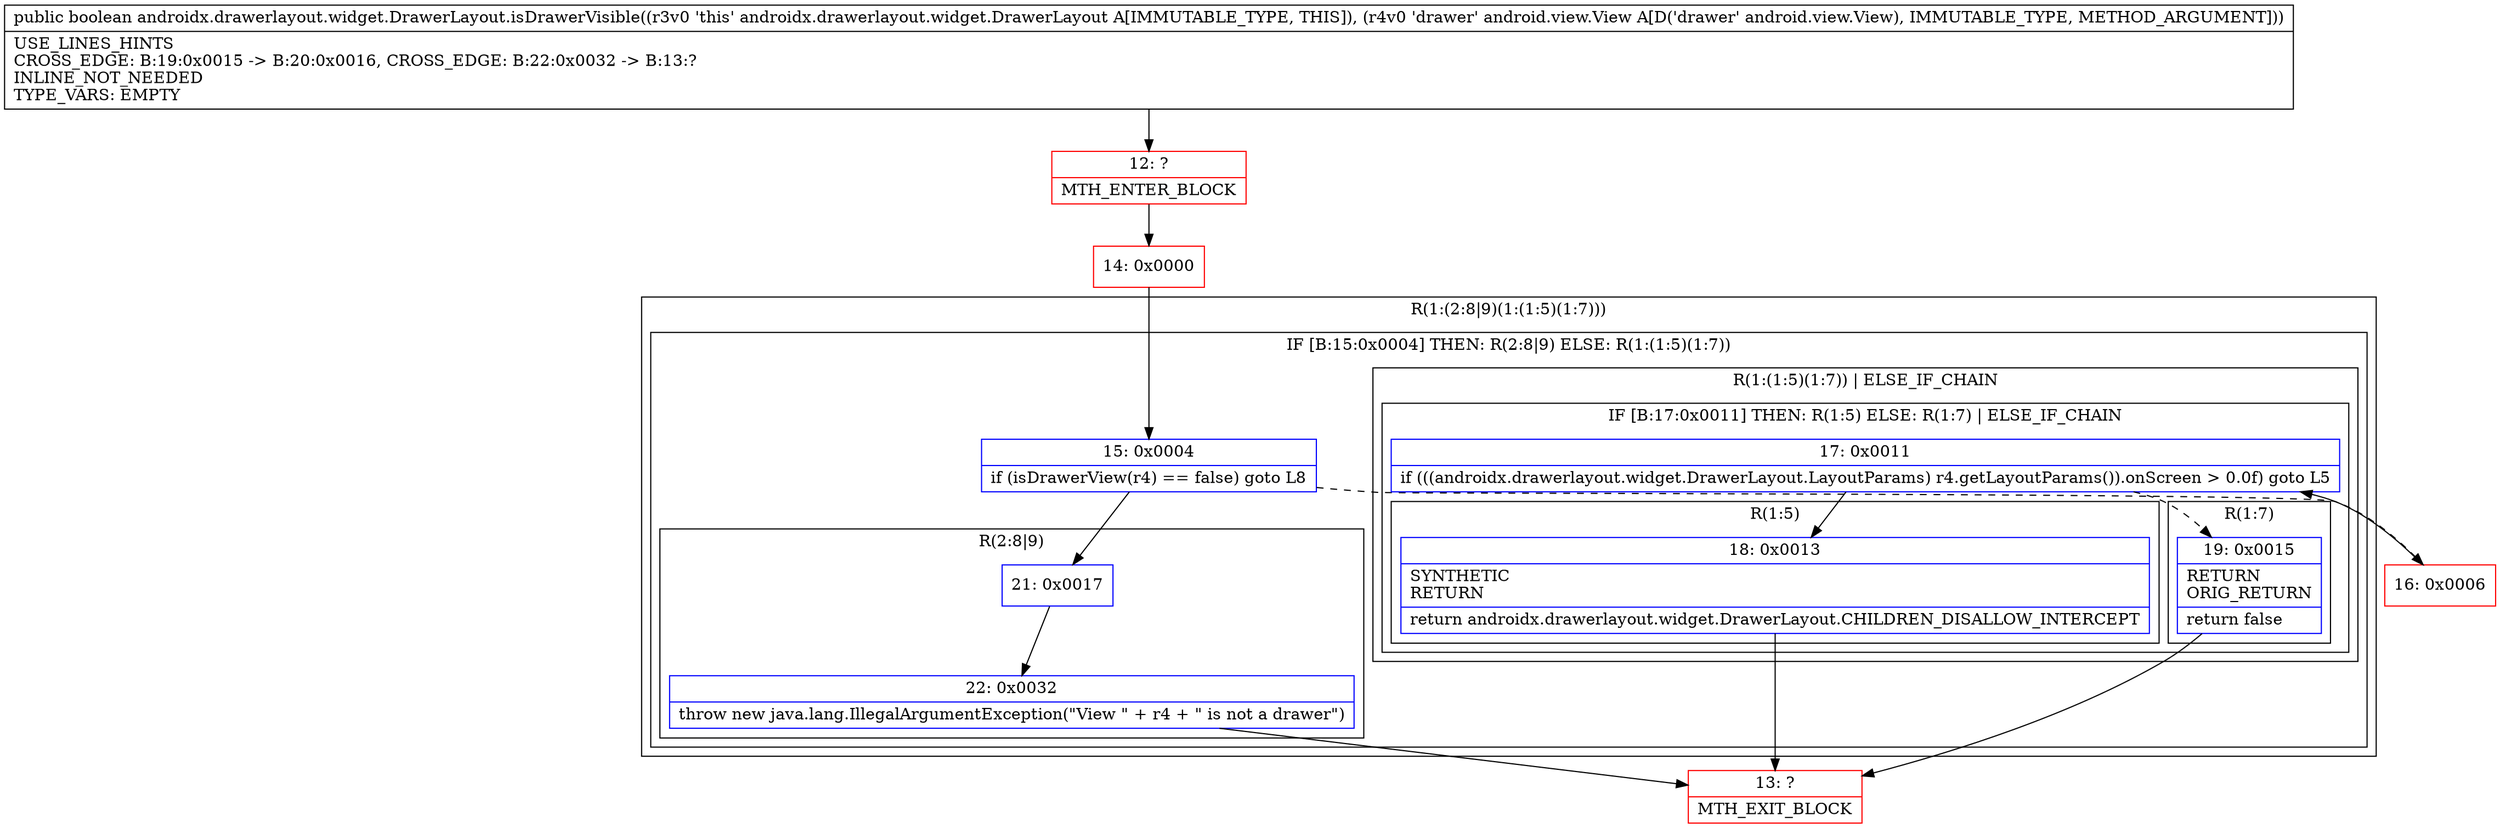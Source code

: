 digraph "CFG forandroidx.drawerlayout.widget.DrawerLayout.isDrawerVisible(Landroid\/view\/View;)Z" {
subgraph cluster_Region_1099896141 {
label = "R(1:(2:8|9)(1:(1:5)(1:7)))";
node [shape=record,color=blue];
subgraph cluster_IfRegion_875988537 {
label = "IF [B:15:0x0004] THEN: R(2:8|9) ELSE: R(1:(1:5)(1:7))";
node [shape=record,color=blue];
Node_15 [shape=record,label="{15\:\ 0x0004|if (isDrawerView(r4) == false) goto L8\l}"];
subgraph cluster_Region_1321518423 {
label = "R(2:8|9)";
node [shape=record,color=blue];
Node_21 [shape=record,label="{21\:\ 0x0017}"];
Node_22 [shape=record,label="{22\:\ 0x0032|throw new java.lang.IllegalArgumentException(\"View \" + r4 + \" is not a drawer\")\l}"];
}
subgraph cluster_Region_233730253 {
label = "R(1:(1:5)(1:7)) | ELSE_IF_CHAIN\l";
node [shape=record,color=blue];
subgraph cluster_IfRegion_888285504 {
label = "IF [B:17:0x0011] THEN: R(1:5) ELSE: R(1:7) | ELSE_IF_CHAIN\l";
node [shape=record,color=blue];
Node_17 [shape=record,label="{17\:\ 0x0011|if (((androidx.drawerlayout.widget.DrawerLayout.LayoutParams) r4.getLayoutParams()).onScreen \> 0.0f) goto L5\l}"];
subgraph cluster_Region_888497833 {
label = "R(1:5)";
node [shape=record,color=blue];
Node_18 [shape=record,label="{18\:\ 0x0013|SYNTHETIC\lRETURN\l|return androidx.drawerlayout.widget.DrawerLayout.CHILDREN_DISALLOW_INTERCEPT\l}"];
}
subgraph cluster_Region_1559491357 {
label = "R(1:7)";
node [shape=record,color=blue];
Node_19 [shape=record,label="{19\:\ 0x0015|RETURN\lORIG_RETURN\l|return false\l}"];
}
}
}
}
}
Node_12 [shape=record,color=red,label="{12\:\ ?|MTH_ENTER_BLOCK\l}"];
Node_14 [shape=record,color=red,label="{14\:\ 0x0000}"];
Node_16 [shape=record,color=red,label="{16\:\ 0x0006}"];
Node_13 [shape=record,color=red,label="{13\:\ ?|MTH_EXIT_BLOCK\l}"];
MethodNode[shape=record,label="{public boolean androidx.drawerlayout.widget.DrawerLayout.isDrawerVisible((r3v0 'this' androidx.drawerlayout.widget.DrawerLayout A[IMMUTABLE_TYPE, THIS]), (r4v0 'drawer' android.view.View A[D('drawer' android.view.View), IMMUTABLE_TYPE, METHOD_ARGUMENT]))  | USE_LINES_HINTS\lCROSS_EDGE: B:19:0x0015 \-\> B:20:0x0016, CROSS_EDGE: B:22:0x0032 \-\> B:13:?\lINLINE_NOT_NEEDED\lTYPE_VARS: EMPTY\l}"];
MethodNode -> Node_12;Node_15 -> Node_16[style=dashed];
Node_15 -> Node_21;
Node_21 -> Node_22;
Node_22 -> Node_13;
Node_17 -> Node_18;
Node_17 -> Node_19[style=dashed];
Node_18 -> Node_13;
Node_19 -> Node_13;
Node_12 -> Node_14;
Node_14 -> Node_15;
Node_16 -> Node_17;
}

